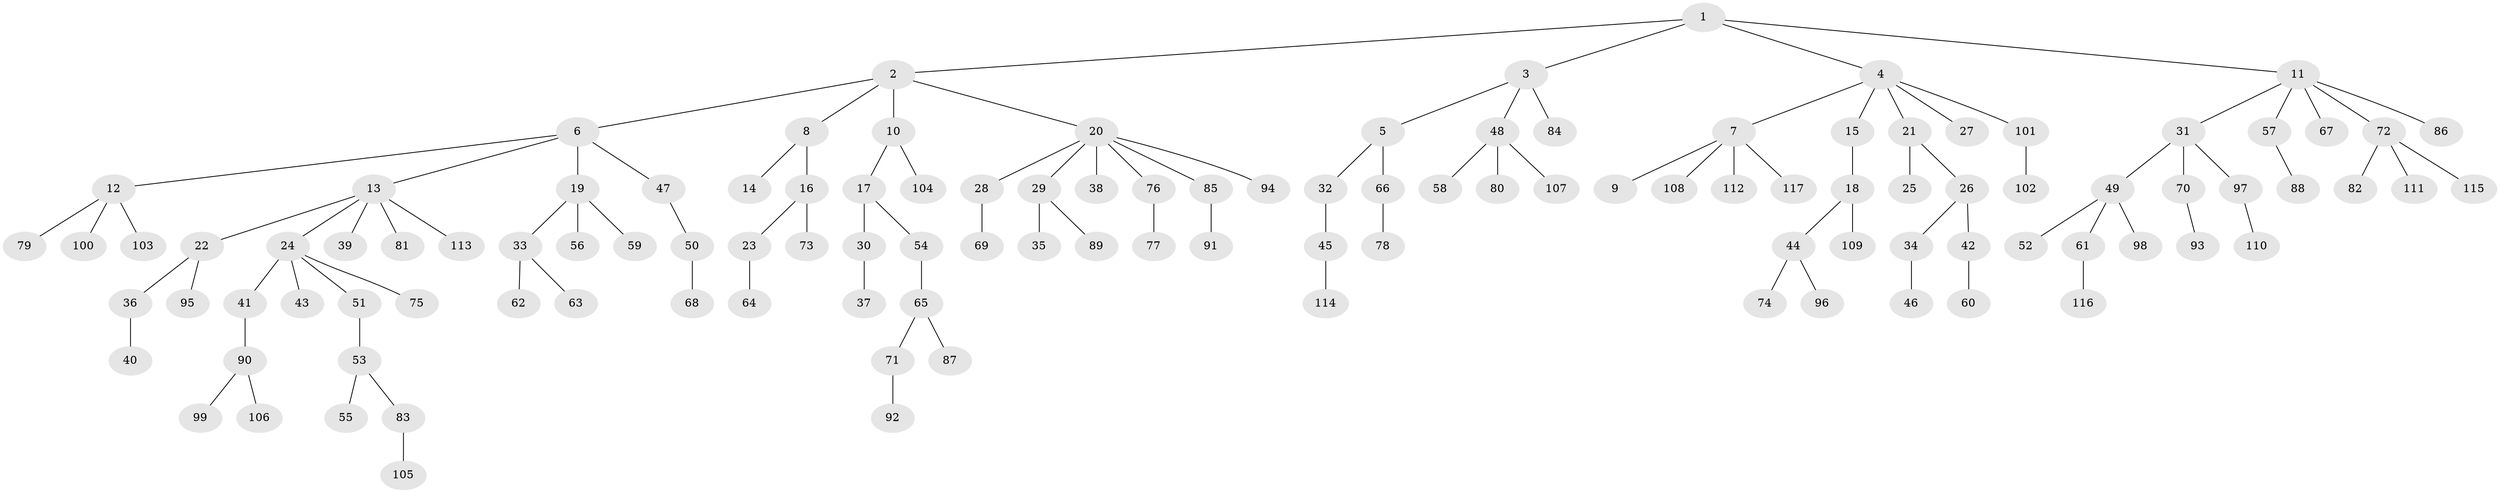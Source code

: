 // Generated by graph-tools (version 1.1) at 2025/15/03/09/25 04:15:24]
// undirected, 117 vertices, 116 edges
graph export_dot {
graph [start="1"]
  node [color=gray90,style=filled];
  1;
  2;
  3;
  4;
  5;
  6;
  7;
  8;
  9;
  10;
  11;
  12;
  13;
  14;
  15;
  16;
  17;
  18;
  19;
  20;
  21;
  22;
  23;
  24;
  25;
  26;
  27;
  28;
  29;
  30;
  31;
  32;
  33;
  34;
  35;
  36;
  37;
  38;
  39;
  40;
  41;
  42;
  43;
  44;
  45;
  46;
  47;
  48;
  49;
  50;
  51;
  52;
  53;
  54;
  55;
  56;
  57;
  58;
  59;
  60;
  61;
  62;
  63;
  64;
  65;
  66;
  67;
  68;
  69;
  70;
  71;
  72;
  73;
  74;
  75;
  76;
  77;
  78;
  79;
  80;
  81;
  82;
  83;
  84;
  85;
  86;
  87;
  88;
  89;
  90;
  91;
  92;
  93;
  94;
  95;
  96;
  97;
  98;
  99;
  100;
  101;
  102;
  103;
  104;
  105;
  106;
  107;
  108;
  109;
  110;
  111;
  112;
  113;
  114;
  115;
  116;
  117;
  1 -- 2;
  1 -- 3;
  1 -- 4;
  1 -- 11;
  2 -- 6;
  2 -- 8;
  2 -- 10;
  2 -- 20;
  3 -- 5;
  3 -- 48;
  3 -- 84;
  4 -- 7;
  4 -- 15;
  4 -- 21;
  4 -- 27;
  4 -- 101;
  5 -- 32;
  5 -- 66;
  6 -- 12;
  6 -- 13;
  6 -- 19;
  6 -- 47;
  7 -- 9;
  7 -- 108;
  7 -- 112;
  7 -- 117;
  8 -- 14;
  8 -- 16;
  10 -- 17;
  10 -- 104;
  11 -- 31;
  11 -- 57;
  11 -- 67;
  11 -- 72;
  11 -- 86;
  12 -- 79;
  12 -- 100;
  12 -- 103;
  13 -- 22;
  13 -- 24;
  13 -- 39;
  13 -- 81;
  13 -- 113;
  15 -- 18;
  16 -- 23;
  16 -- 73;
  17 -- 30;
  17 -- 54;
  18 -- 44;
  18 -- 109;
  19 -- 33;
  19 -- 56;
  19 -- 59;
  20 -- 28;
  20 -- 29;
  20 -- 38;
  20 -- 76;
  20 -- 85;
  20 -- 94;
  21 -- 25;
  21 -- 26;
  22 -- 36;
  22 -- 95;
  23 -- 64;
  24 -- 41;
  24 -- 43;
  24 -- 51;
  24 -- 75;
  26 -- 34;
  26 -- 42;
  28 -- 69;
  29 -- 35;
  29 -- 89;
  30 -- 37;
  31 -- 49;
  31 -- 70;
  31 -- 97;
  32 -- 45;
  33 -- 62;
  33 -- 63;
  34 -- 46;
  36 -- 40;
  41 -- 90;
  42 -- 60;
  44 -- 74;
  44 -- 96;
  45 -- 114;
  47 -- 50;
  48 -- 58;
  48 -- 80;
  48 -- 107;
  49 -- 52;
  49 -- 61;
  49 -- 98;
  50 -- 68;
  51 -- 53;
  53 -- 55;
  53 -- 83;
  54 -- 65;
  57 -- 88;
  61 -- 116;
  65 -- 71;
  65 -- 87;
  66 -- 78;
  70 -- 93;
  71 -- 92;
  72 -- 82;
  72 -- 111;
  72 -- 115;
  76 -- 77;
  83 -- 105;
  85 -- 91;
  90 -- 99;
  90 -- 106;
  97 -- 110;
  101 -- 102;
}
